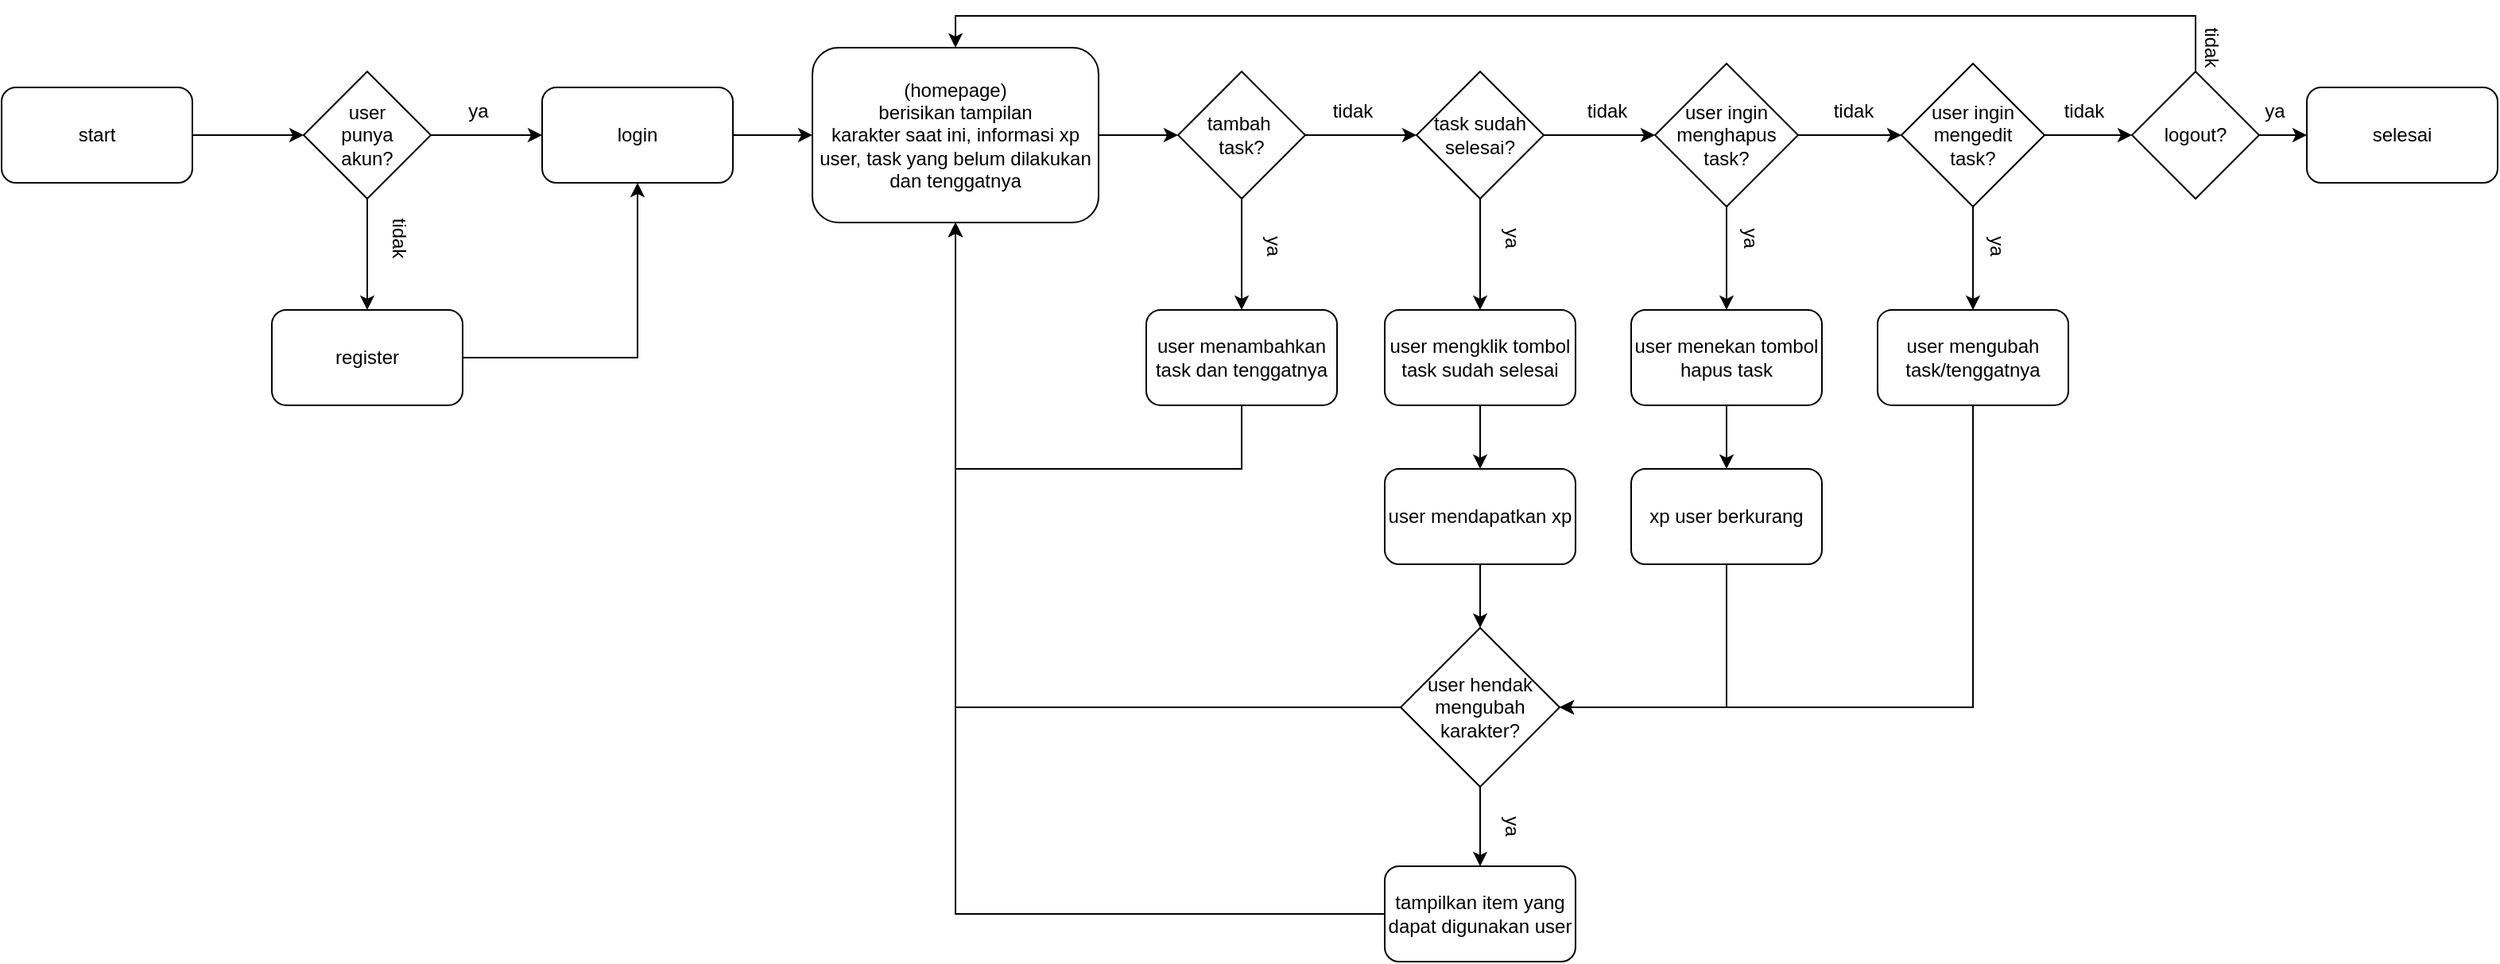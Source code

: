 <mxfile version="22.0.8" type="device">
  <diagram name="Page-1" id="oZIp3GFMtdASYqf-AFt2">
    <mxGraphModel dx="2565" dy="1053" grid="1" gridSize="10" guides="1" tooltips="1" connect="1" arrows="1" fold="1" page="1" pageScale="1" pageWidth="1654" pageHeight="1169" math="0" shadow="0">
      <root>
        <mxCell id="0" />
        <mxCell id="1" parent="0" />
        <mxCell id="72Fb3IUX1OQFLte5v0L7-71" value="" style="group" vertex="1" connectable="0" parent="1">
          <mxGeometry x="42" y="360" width="1570" height="605" as="geometry" />
        </mxCell>
        <mxCell id="72Fb3IUX1OQFLte5v0L7-1" value="start" style="rounded=1;whiteSpace=wrap;html=1;" vertex="1" parent="72Fb3IUX1OQFLte5v0L7-71">
          <mxGeometry y="55" width="120" height="60" as="geometry" />
        </mxCell>
        <mxCell id="72Fb3IUX1OQFLte5v0L7-4" value="user&lt;br&gt;punya&lt;br&gt;akun?" style="rhombus;whiteSpace=wrap;html=1;" vertex="1" parent="72Fb3IUX1OQFLte5v0L7-71">
          <mxGeometry x="190" y="45" width="80" height="80" as="geometry" />
        </mxCell>
        <mxCell id="72Fb3IUX1OQFLte5v0L7-5" value="" style="edgeStyle=orthogonalEdgeStyle;rounded=0;orthogonalLoop=1;jettySize=auto;html=1;" edge="1" parent="72Fb3IUX1OQFLte5v0L7-71" source="72Fb3IUX1OQFLte5v0L7-1" target="72Fb3IUX1OQFLte5v0L7-4">
          <mxGeometry relative="1" as="geometry" />
        </mxCell>
        <mxCell id="72Fb3IUX1OQFLte5v0L7-6" value="login" style="rounded=1;whiteSpace=wrap;html=1;" vertex="1" parent="72Fb3IUX1OQFLte5v0L7-71">
          <mxGeometry x="340" y="55" width="120" height="60" as="geometry" />
        </mxCell>
        <mxCell id="72Fb3IUX1OQFLte5v0L7-10" value="" style="edgeStyle=orthogonalEdgeStyle;rounded=0;orthogonalLoop=1;jettySize=auto;html=1;" edge="1" parent="72Fb3IUX1OQFLte5v0L7-71" source="72Fb3IUX1OQFLte5v0L7-4" target="72Fb3IUX1OQFLte5v0L7-6">
          <mxGeometry relative="1" as="geometry" />
        </mxCell>
        <mxCell id="72Fb3IUX1OQFLte5v0L7-11" style="edgeStyle=orthogonalEdgeStyle;rounded=0;orthogonalLoop=1;jettySize=auto;html=1;entryX=0.5;entryY=1;entryDx=0;entryDy=0;" edge="1" parent="72Fb3IUX1OQFLte5v0L7-71" source="72Fb3IUX1OQFLte5v0L7-8" target="72Fb3IUX1OQFLte5v0L7-6">
          <mxGeometry relative="1" as="geometry" />
        </mxCell>
        <mxCell id="72Fb3IUX1OQFLte5v0L7-8" value="register" style="rounded=1;whiteSpace=wrap;html=1;" vertex="1" parent="72Fb3IUX1OQFLte5v0L7-71">
          <mxGeometry x="170" y="195" width="120" height="60" as="geometry" />
        </mxCell>
        <mxCell id="72Fb3IUX1OQFLte5v0L7-9" value="" style="edgeStyle=orthogonalEdgeStyle;rounded=0;orthogonalLoop=1;jettySize=auto;html=1;" edge="1" parent="72Fb3IUX1OQFLte5v0L7-71" source="72Fb3IUX1OQFLte5v0L7-4" target="72Fb3IUX1OQFLte5v0L7-8">
          <mxGeometry relative="1" as="geometry" />
        </mxCell>
        <mxCell id="72Fb3IUX1OQFLte5v0L7-12" value="(homepage)&lt;br&gt;berisikan tampilan&lt;br&gt;karakter saat ini, informasi xp user, task yang belum dilakukan dan tenggatnya" style="rounded=1;whiteSpace=wrap;html=1;" vertex="1" parent="72Fb3IUX1OQFLte5v0L7-71">
          <mxGeometry x="510" y="30" width="180" height="110" as="geometry" />
        </mxCell>
        <mxCell id="72Fb3IUX1OQFLte5v0L7-13" value="" style="edgeStyle=orthogonalEdgeStyle;rounded=0;orthogonalLoop=1;jettySize=auto;html=1;" edge="1" parent="72Fb3IUX1OQFLte5v0L7-71" source="72Fb3IUX1OQFLte5v0L7-6" target="72Fb3IUX1OQFLte5v0L7-12">
          <mxGeometry relative="1" as="geometry" />
        </mxCell>
        <mxCell id="72Fb3IUX1OQFLte5v0L7-14" value="ya" style="text;html=1;strokeColor=none;fillColor=none;align=center;verticalAlign=middle;whiteSpace=wrap;rounded=0;" vertex="1" parent="72Fb3IUX1OQFLte5v0L7-71">
          <mxGeometry x="270" y="55" width="60" height="30" as="geometry" />
        </mxCell>
        <mxCell id="72Fb3IUX1OQFLte5v0L7-15" value="tidak" style="text;html=1;strokeColor=none;fillColor=none;align=center;verticalAlign=middle;whiteSpace=wrap;rounded=0;rotation=90;" vertex="1" parent="72Fb3IUX1OQFLte5v0L7-71">
          <mxGeometry x="220" y="135" width="60" height="30" as="geometry" />
        </mxCell>
        <mxCell id="72Fb3IUX1OQFLte5v0L7-17" value="tambah&amp;nbsp;&lt;br&gt;task?" style="rhombus;whiteSpace=wrap;html=1;" vertex="1" parent="72Fb3IUX1OQFLte5v0L7-71">
          <mxGeometry x="740" y="45" width="80" height="80" as="geometry" />
        </mxCell>
        <mxCell id="72Fb3IUX1OQFLte5v0L7-18" value="" style="edgeStyle=orthogonalEdgeStyle;rounded=0;orthogonalLoop=1;jettySize=auto;html=1;" edge="1" parent="72Fb3IUX1OQFLte5v0L7-71" source="72Fb3IUX1OQFLte5v0L7-12" target="72Fb3IUX1OQFLte5v0L7-17">
          <mxGeometry relative="1" as="geometry" />
        </mxCell>
        <mxCell id="72Fb3IUX1OQFLte5v0L7-22" style="edgeStyle=orthogonalEdgeStyle;rounded=0;orthogonalLoop=1;jettySize=auto;html=1;entryX=0.5;entryY=1;entryDx=0;entryDy=0;" edge="1" parent="72Fb3IUX1OQFLte5v0L7-71" source="72Fb3IUX1OQFLte5v0L7-19" target="72Fb3IUX1OQFLte5v0L7-12">
          <mxGeometry relative="1" as="geometry">
            <mxPoint x="600" y="145" as="targetPoint" />
            <Array as="points">
              <mxPoint x="780" y="295" />
              <mxPoint x="600" y="295" />
            </Array>
          </mxGeometry>
        </mxCell>
        <mxCell id="72Fb3IUX1OQFLte5v0L7-19" value="user menambahkan&lt;br&gt;task dan tenggatnya" style="rounded=1;whiteSpace=wrap;html=1;" vertex="1" parent="72Fb3IUX1OQFLte5v0L7-71">
          <mxGeometry x="720" y="195" width="120" height="60" as="geometry" />
        </mxCell>
        <mxCell id="72Fb3IUX1OQFLte5v0L7-20" value="" style="edgeStyle=orthogonalEdgeStyle;rounded=0;orthogonalLoop=1;jettySize=auto;html=1;" edge="1" parent="72Fb3IUX1OQFLte5v0L7-71" source="72Fb3IUX1OQFLte5v0L7-17" target="72Fb3IUX1OQFLte5v0L7-19">
          <mxGeometry relative="1" as="geometry" />
        </mxCell>
        <mxCell id="72Fb3IUX1OQFLte5v0L7-23" value="task sudah&lt;br&gt;selesai?" style="rhombus;whiteSpace=wrap;html=1;" vertex="1" parent="72Fb3IUX1OQFLte5v0L7-71">
          <mxGeometry x="890" y="45" width="80" height="80" as="geometry" />
        </mxCell>
        <mxCell id="72Fb3IUX1OQFLte5v0L7-24" value="" style="edgeStyle=orthogonalEdgeStyle;rounded=0;orthogonalLoop=1;jettySize=auto;html=1;" edge="1" parent="72Fb3IUX1OQFLte5v0L7-71" source="72Fb3IUX1OQFLte5v0L7-17" target="72Fb3IUX1OQFLte5v0L7-23">
          <mxGeometry relative="1" as="geometry" />
        </mxCell>
        <mxCell id="72Fb3IUX1OQFLte5v0L7-25" value="user mengklik tombol task sudah selesai" style="rounded=1;whiteSpace=wrap;html=1;" vertex="1" parent="72Fb3IUX1OQFLte5v0L7-71">
          <mxGeometry x="870" y="195" width="120" height="60" as="geometry" />
        </mxCell>
        <mxCell id="72Fb3IUX1OQFLte5v0L7-26" value="" style="edgeStyle=orthogonalEdgeStyle;rounded=0;orthogonalLoop=1;jettySize=auto;html=1;" edge="1" parent="72Fb3IUX1OQFLte5v0L7-71" source="72Fb3IUX1OQFLte5v0L7-23" target="72Fb3IUX1OQFLte5v0L7-25">
          <mxGeometry relative="1" as="geometry" />
        </mxCell>
        <mxCell id="72Fb3IUX1OQFLte5v0L7-28" value="user mendapatkan xp" style="rounded=1;whiteSpace=wrap;html=1;" vertex="1" parent="72Fb3IUX1OQFLte5v0L7-71">
          <mxGeometry x="870" y="295" width="120" height="60" as="geometry" />
        </mxCell>
        <mxCell id="72Fb3IUX1OQFLte5v0L7-29" value="" style="edgeStyle=orthogonalEdgeStyle;rounded=0;orthogonalLoop=1;jettySize=auto;html=1;" edge="1" parent="72Fb3IUX1OQFLte5v0L7-71" source="72Fb3IUX1OQFLte5v0L7-25" target="72Fb3IUX1OQFLte5v0L7-28">
          <mxGeometry relative="1" as="geometry" />
        </mxCell>
        <mxCell id="72Fb3IUX1OQFLte5v0L7-32" style="edgeStyle=orthogonalEdgeStyle;rounded=0;orthogonalLoop=1;jettySize=auto;html=1;entryX=0.5;entryY=1;entryDx=0;entryDy=0;" edge="1" parent="72Fb3IUX1OQFLte5v0L7-71" source="72Fb3IUX1OQFLte5v0L7-30" target="72Fb3IUX1OQFLte5v0L7-12">
          <mxGeometry relative="1" as="geometry">
            <mxPoint x="600" y="155" as="targetPoint" />
          </mxGeometry>
        </mxCell>
        <mxCell id="72Fb3IUX1OQFLte5v0L7-30" value="user hendak&lt;br&gt;mengubah karakter?" style="rhombus;whiteSpace=wrap;html=1;" vertex="1" parent="72Fb3IUX1OQFLte5v0L7-71">
          <mxGeometry x="880" y="395" width="100" height="100" as="geometry" />
        </mxCell>
        <mxCell id="72Fb3IUX1OQFLte5v0L7-31" value="" style="edgeStyle=orthogonalEdgeStyle;rounded=0;orthogonalLoop=1;jettySize=auto;html=1;" edge="1" parent="72Fb3IUX1OQFLte5v0L7-71" source="72Fb3IUX1OQFLte5v0L7-28" target="72Fb3IUX1OQFLte5v0L7-30">
          <mxGeometry relative="1" as="geometry" />
        </mxCell>
        <mxCell id="72Fb3IUX1OQFLte5v0L7-35" style="edgeStyle=orthogonalEdgeStyle;rounded=0;orthogonalLoop=1;jettySize=auto;html=1;entryX=0.5;entryY=1;entryDx=0;entryDy=0;" edge="1" parent="72Fb3IUX1OQFLte5v0L7-71" source="72Fb3IUX1OQFLte5v0L7-33" target="72Fb3IUX1OQFLte5v0L7-12">
          <mxGeometry relative="1" as="geometry" />
        </mxCell>
        <mxCell id="72Fb3IUX1OQFLte5v0L7-33" value="tampilkan item yang dapat digunakan user" style="rounded=1;whiteSpace=wrap;html=1;" vertex="1" parent="72Fb3IUX1OQFLte5v0L7-71">
          <mxGeometry x="870" y="545" width="120" height="60" as="geometry" />
        </mxCell>
        <mxCell id="72Fb3IUX1OQFLte5v0L7-34" value="" style="edgeStyle=orthogonalEdgeStyle;rounded=0;orthogonalLoop=1;jettySize=auto;html=1;" edge="1" parent="72Fb3IUX1OQFLte5v0L7-71" source="72Fb3IUX1OQFLte5v0L7-30" target="72Fb3IUX1OQFLte5v0L7-33">
          <mxGeometry relative="1" as="geometry" />
        </mxCell>
        <mxCell id="72Fb3IUX1OQFLte5v0L7-36" value="user ingin&lt;br&gt;menghapus&lt;br&gt;task?" style="rhombus;whiteSpace=wrap;html=1;" vertex="1" parent="72Fb3IUX1OQFLte5v0L7-71">
          <mxGeometry x="1040" y="40" width="90" height="90" as="geometry" />
        </mxCell>
        <mxCell id="72Fb3IUX1OQFLte5v0L7-38" value="" style="edgeStyle=orthogonalEdgeStyle;rounded=0;orthogonalLoop=1;jettySize=auto;html=1;" edge="1" parent="72Fb3IUX1OQFLte5v0L7-71" source="72Fb3IUX1OQFLte5v0L7-23" target="72Fb3IUX1OQFLte5v0L7-36">
          <mxGeometry relative="1" as="geometry" />
        </mxCell>
        <mxCell id="72Fb3IUX1OQFLte5v0L7-39" value="user menekan tombol&lt;br&gt;hapus task" style="rounded=1;whiteSpace=wrap;html=1;" vertex="1" parent="72Fb3IUX1OQFLte5v0L7-71">
          <mxGeometry x="1025" y="195" width="120" height="60" as="geometry" />
        </mxCell>
        <mxCell id="72Fb3IUX1OQFLte5v0L7-40" value="" style="edgeStyle=orthogonalEdgeStyle;rounded=0;orthogonalLoop=1;jettySize=auto;html=1;" edge="1" parent="72Fb3IUX1OQFLte5v0L7-71" source="72Fb3IUX1OQFLte5v0L7-36" target="72Fb3IUX1OQFLte5v0L7-39">
          <mxGeometry relative="1" as="geometry" />
        </mxCell>
        <mxCell id="72Fb3IUX1OQFLte5v0L7-43" style="edgeStyle=orthogonalEdgeStyle;rounded=0;orthogonalLoop=1;jettySize=auto;html=1;entryX=1;entryY=0.5;entryDx=0;entryDy=0;" edge="1" parent="72Fb3IUX1OQFLte5v0L7-71" source="72Fb3IUX1OQFLte5v0L7-41" target="72Fb3IUX1OQFLte5v0L7-30">
          <mxGeometry relative="1" as="geometry">
            <Array as="points">
              <mxPoint x="1085" y="445" />
            </Array>
          </mxGeometry>
        </mxCell>
        <mxCell id="72Fb3IUX1OQFLte5v0L7-41" value="xp user berkurang" style="rounded=1;whiteSpace=wrap;html=1;" vertex="1" parent="72Fb3IUX1OQFLte5v0L7-71">
          <mxGeometry x="1025" y="295" width="120" height="60" as="geometry" />
        </mxCell>
        <mxCell id="72Fb3IUX1OQFLte5v0L7-42" value="" style="edgeStyle=orthogonalEdgeStyle;rounded=0;orthogonalLoop=1;jettySize=auto;html=1;" edge="1" parent="72Fb3IUX1OQFLte5v0L7-71" source="72Fb3IUX1OQFLte5v0L7-39" target="72Fb3IUX1OQFLte5v0L7-41">
          <mxGeometry relative="1" as="geometry" />
        </mxCell>
        <mxCell id="72Fb3IUX1OQFLte5v0L7-47" value="user ingin&lt;br&gt;mengedit&lt;br&gt;task?" style="rhombus;whiteSpace=wrap;html=1;" vertex="1" parent="72Fb3IUX1OQFLte5v0L7-71">
          <mxGeometry x="1195" y="40" width="90" height="90" as="geometry" />
        </mxCell>
        <mxCell id="72Fb3IUX1OQFLte5v0L7-48" value="" style="edgeStyle=orthogonalEdgeStyle;rounded=0;orthogonalLoop=1;jettySize=auto;html=1;" edge="1" parent="72Fb3IUX1OQFLte5v0L7-71" source="72Fb3IUX1OQFLte5v0L7-36" target="72Fb3IUX1OQFLte5v0L7-47">
          <mxGeometry relative="1" as="geometry" />
        </mxCell>
        <mxCell id="72Fb3IUX1OQFLte5v0L7-51" style="edgeStyle=orthogonalEdgeStyle;rounded=0;orthogonalLoop=1;jettySize=auto;html=1;entryX=1;entryY=0.5;entryDx=0;entryDy=0;" edge="1" parent="72Fb3IUX1OQFLte5v0L7-71" source="72Fb3IUX1OQFLte5v0L7-49" target="72Fb3IUX1OQFLte5v0L7-30">
          <mxGeometry relative="1" as="geometry">
            <Array as="points">
              <mxPoint x="1240" y="445" />
            </Array>
          </mxGeometry>
        </mxCell>
        <mxCell id="72Fb3IUX1OQFLte5v0L7-49" value="user mengubah task/tenggatnya" style="rounded=1;whiteSpace=wrap;html=1;" vertex="1" parent="72Fb3IUX1OQFLte5v0L7-71">
          <mxGeometry x="1180" y="195" width="120" height="60" as="geometry" />
        </mxCell>
        <mxCell id="72Fb3IUX1OQFLte5v0L7-50" value="" style="edgeStyle=orthogonalEdgeStyle;rounded=0;orthogonalLoop=1;jettySize=auto;html=1;" edge="1" parent="72Fb3IUX1OQFLte5v0L7-71" source="72Fb3IUX1OQFLte5v0L7-47" target="72Fb3IUX1OQFLte5v0L7-49">
          <mxGeometry relative="1" as="geometry" />
        </mxCell>
        <mxCell id="72Fb3IUX1OQFLte5v0L7-52" value="ya" style="text;html=1;strokeColor=none;fillColor=none;align=center;verticalAlign=middle;whiteSpace=wrap;rounded=0;rotation=90;" vertex="1" parent="72Fb3IUX1OQFLte5v0L7-71">
          <mxGeometry x="770" y="140" width="60" height="30" as="geometry" />
        </mxCell>
        <mxCell id="72Fb3IUX1OQFLte5v0L7-53" value="ya" style="text;html=1;strokeColor=none;fillColor=none;align=center;verticalAlign=middle;whiteSpace=wrap;rounded=0;rotation=90;" vertex="1" parent="72Fb3IUX1OQFLte5v0L7-71">
          <mxGeometry x="920" y="135" width="60" height="30" as="geometry" />
        </mxCell>
        <mxCell id="72Fb3IUX1OQFLte5v0L7-54" value="ya" style="text;html=1;strokeColor=none;fillColor=none;align=center;verticalAlign=middle;whiteSpace=wrap;rounded=0;rotation=90;" vertex="1" parent="72Fb3IUX1OQFLte5v0L7-71">
          <mxGeometry x="1070" y="135" width="60" height="30" as="geometry" />
        </mxCell>
        <mxCell id="72Fb3IUX1OQFLte5v0L7-55" value="ya" style="text;html=1;strokeColor=none;fillColor=none;align=center;verticalAlign=middle;whiteSpace=wrap;rounded=0;rotation=90;" vertex="1" parent="72Fb3IUX1OQFLte5v0L7-71">
          <mxGeometry x="1225" y="140" width="60" height="30" as="geometry" />
        </mxCell>
        <mxCell id="72Fb3IUX1OQFLte5v0L7-56" value="ya" style="text;html=1;strokeColor=none;fillColor=none;align=center;verticalAlign=middle;whiteSpace=wrap;rounded=0;rotation=90;" vertex="1" parent="72Fb3IUX1OQFLte5v0L7-71">
          <mxGeometry x="920" y="505" width="60" height="30" as="geometry" />
        </mxCell>
        <mxCell id="72Fb3IUX1OQFLte5v0L7-61" style="edgeStyle=orthogonalEdgeStyle;rounded=0;orthogonalLoop=1;jettySize=auto;html=1;entryX=0.5;entryY=0;entryDx=0;entryDy=0;" edge="1" parent="72Fb3IUX1OQFLte5v0L7-71" source="72Fb3IUX1OQFLte5v0L7-59" target="72Fb3IUX1OQFLte5v0L7-12">
          <mxGeometry relative="1" as="geometry">
            <Array as="points">
              <mxPoint x="1380" y="10" />
              <mxPoint x="600" y="10" />
            </Array>
          </mxGeometry>
        </mxCell>
        <mxCell id="72Fb3IUX1OQFLte5v0L7-59" value="logout?" style="rhombus;whiteSpace=wrap;html=1;" vertex="1" parent="72Fb3IUX1OQFLte5v0L7-71">
          <mxGeometry x="1340" y="45" width="80" height="80" as="geometry" />
        </mxCell>
        <mxCell id="72Fb3IUX1OQFLte5v0L7-60" value="" style="edgeStyle=orthogonalEdgeStyle;rounded=0;orthogonalLoop=1;jettySize=auto;html=1;" edge="1" parent="72Fb3IUX1OQFLte5v0L7-71" source="72Fb3IUX1OQFLte5v0L7-47" target="72Fb3IUX1OQFLte5v0L7-59">
          <mxGeometry relative="1" as="geometry" />
        </mxCell>
        <mxCell id="72Fb3IUX1OQFLte5v0L7-62" value="selesai" style="rounded=1;whiteSpace=wrap;html=1;" vertex="1" parent="72Fb3IUX1OQFLte5v0L7-71">
          <mxGeometry x="1450" y="55" width="120" height="60" as="geometry" />
        </mxCell>
        <mxCell id="72Fb3IUX1OQFLte5v0L7-64" value="" style="edgeStyle=orthogonalEdgeStyle;rounded=0;orthogonalLoop=1;jettySize=auto;html=1;" edge="1" parent="72Fb3IUX1OQFLte5v0L7-71" source="72Fb3IUX1OQFLte5v0L7-59" target="72Fb3IUX1OQFLte5v0L7-62">
          <mxGeometry relative="1" as="geometry" />
        </mxCell>
        <mxCell id="72Fb3IUX1OQFLte5v0L7-65" value="ya" style="text;html=1;strokeColor=none;fillColor=none;align=center;verticalAlign=middle;whiteSpace=wrap;rounded=0;rotation=0;" vertex="1" parent="72Fb3IUX1OQFLte5v0L7-71">
          <mxGeometry x="1400" y="55" width="60" height="30" as="geometry" />
        </mxCell>
        <mxCell id="72Fb3IUX1OQFLte5v0L7-66" value="tidak" style="text;html=1;strokeColor=none;fillColor=none;align=center;verticalAlign=middle;whiteSpace=wrap;rounded=0;rotation=0;" vertex="1" parent="72Fb3IUX1OQFLte5v0L7-71">
          <mxGeometry x="820" y="55" width="60" height="30" as="geometry" />
        </mxCell>
        <mxCell id="72Fb3IUX1OQFLte5v0L7-67" value="tidak" style="text;html=1;strokeColor=none;fillColor=none;align=center;verticalAlign=middle;whiteSpace=wrap;rounded=0;rotation=0;" vertex="1" parent="72Fb3IUX1OQFLte5v0L7-71">
          <mxGeometry x="980" y="55" width="60" height="30" as="geometry" />
        </mxCell>
        <mxCell id="72Fb3IUX1OQFLte5v0L7-68" value="tidak" style="text;html=1;strokeColor=none;fillColor=none;align=center;verticalAlign=middle;whiteSpace=wrap;rounded=0;rotation=0;" vertex="1" parent="72Fb3IUX1OQFLte5v0L7-71">
          <mxGeometry x="1135" y="55" width="60" height="30" as="geometry" />
        </mxCell>
        <mxCell id="72Fb3IUX1OQFLte5v0L7-69" value="tidak" style="text;html=1;strokeColor=none;fillColor=none;align=center;verticalAlign=middle;whiteSpace=wrap;rounded=0;rotation=0;" vertex="1" parent="72Fb3IUX1OQFLte5v0L7-71">
          <mxGeometry x="1280" y="55" width="60" height="30" as="geometry" />
        </mxCell>
        <mxCell id="72Fb3IUX1OQFLte5v0L7-70" value="tidak" style="text;html=1;strokeColor=none;fillColor=none;align=center;verticalAlign=middle;whiteSpace=wrap;rounded=0;rotation=90;" vertex="1" parent="72Fb3IUX1OQFLte5v0L7-71">
          <mxGeometry x="1360" y="15" width="60" height="30" as="geometry" />
        </mxCell>
      </root>
    </mxGraphModel>
  </diagram>
</mxfile>

